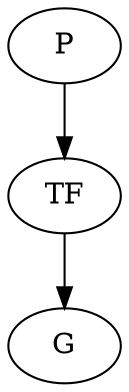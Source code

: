 digraph {

"P"->"TF"	[penwidth=1.000000, color=black]
"TF"->"G"	[penwidth=1.000000, color=black]


}